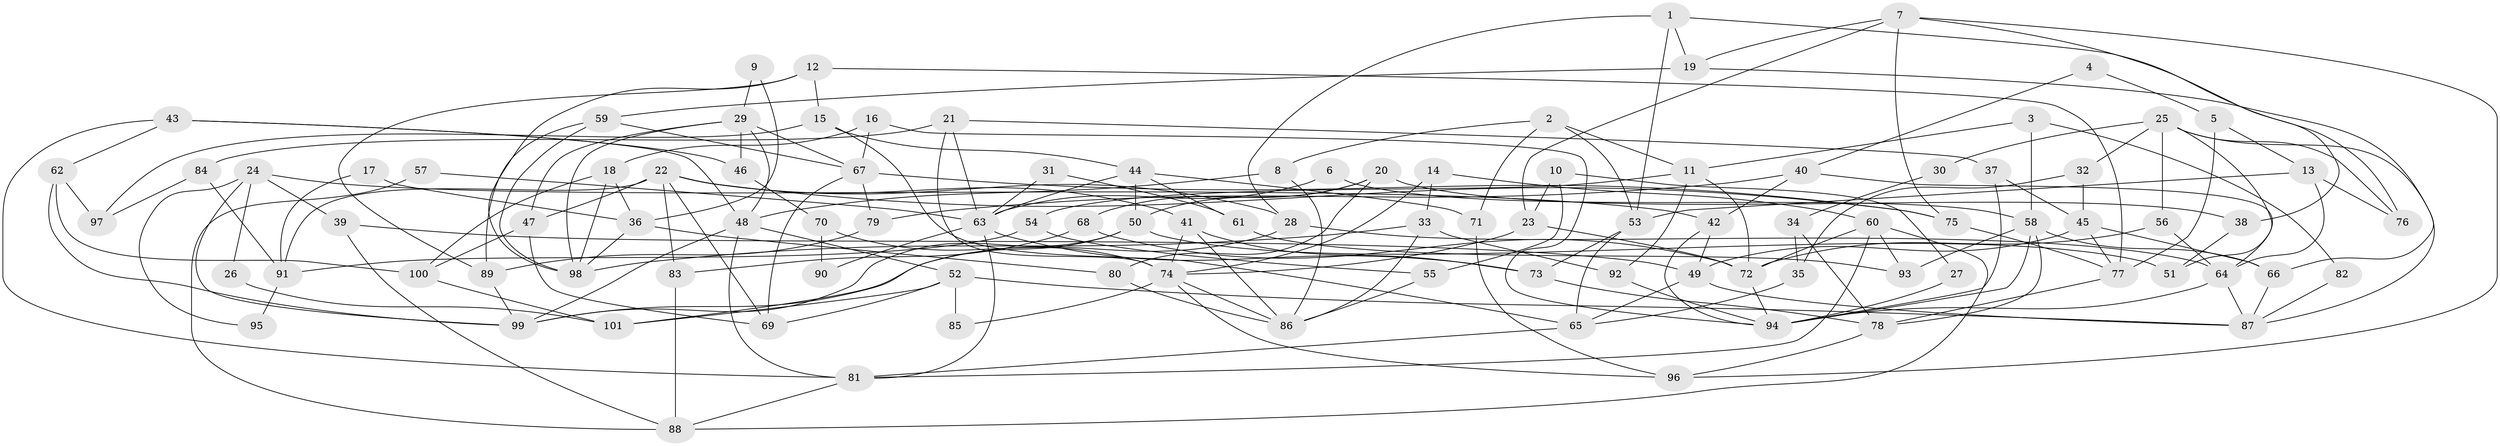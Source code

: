 // Generated by graph-tools (version 1.1) at 2025/26/03/09/25 03:26:20]
// undirected, 101 vertices, 202 edges
graph export_dot {
graph [start="1"]
  node [color=gray90,style=filled];
  1;
  2;
  3;
  4;
  5;
  6;
  7;
  8;
  9;
  10;
  11;
  12;
  13;
  14;
  15;
  16;
  17;
  18;
  19;
  20;
  21;
  22;
  23;
  24;
  25;
  26;
  27;
  28;
  29;
  30;
  31;
  32;
  33;
  34;
  35;
  36;
  37;
  38;
  39;
  40;
  41;
  42;
  43;
  44;
  45;
  46;
  47;
  48;
  49;
  50;
  51;
  52;
  53;
  54;
  55;
  56;
  57;
  58;
  59;
  60;
  61;
  62;
  63;
  64;
  65;
  66;
  67;
  68;
  69;
  70;
  71;
  72;
  73;
  74;
  75;
  76;
  77;
  78;
  79;
  80;
  81;
  82;
  83;
  84;
  85;
  86;
  87;
  88;
  89;
  90;
  91;
  92;
  93;
  94;
  95;
  96;
  97;
  98;
  99;
  100;
  101;
  1 -- 19;
  1 -- 76;
  1 -- 28;
  1 -- 53;
  2 -- 53;
  2 -- 11;
  2 -- 8;
  2 -- 71;
  3 -- 11;
  3 -- 58;
  3 -- 82;
  4 -- 40;
  4 -- 5;
  5 -- 13;
  5 -- 77;
  6 -- 63;
  6 -- 58;
  7 -- 23;
  7 -- 96;
  7 -- 19;
  7 -- 38;
  7 -- 75;
  8 -- 86;
  8 -- 48;
  9 -- 36;
  9 -- 29;
  10 -- 23;
  10 -- 55;
  10 -- 27;
  11 -- 72;
  11 -- 92;
  11 -- 54;
  12 -- 77;
  12 -- 98;
  12 -- 15;
  12 -- 89;
  13 -- 64;
  13 -- 53;
  13 -- 76;
  14 -- 33;
  14 -- 60;
  14 -- 74;
  15 -- 65;
  15 -- 44;
  15 -- 97;
  16 -- 94;
  16 -- 67;
  16 -- 18;
  17 -- 91;
  17 -- 36;
  18 -- 100;
  18 -- 36;
  18 -- 98;
  19 -- 59;
  19 -- 66;
  20 -- 80;
  20 -- 50;
  20 -- 38;
  20 -- 68;
  21 -- 37;
  21 -- 63;
  21 -- 74;
  21 -- 84;
  22 -- 28;
  22 -- 47;
  22 -- 41;
  22 -- 69;
  22 -- 75;
  22 -- 83;
  22 -- 91;
  23 -- 72;
  23 -- 74;
  24 -- 39;
  24 -- 42;
  24 -- 26;
  24 -- 95;
  24 -- 99;
  25 -- 87;
  25 -- 51;
  25 -- 30;
  25 -- 32;
  25 -- 56;
  25 -- 76;
  26 -- 101;
  27 -- 94;
  28 -- 99;
  28 -- 64;
  29 -- 67;
  29 -- 48;
  29 -- 46;
  29 -- 47;
  29 -- 98;
  30 -- 34;
  31 -- 61;
  31 -- 63;
  32 -- 45;
  32 -- 35;
  33 -- 86;
  33 -- 98;
  33 -- 92;
  34 -- 35;
  34 -- 78;
  35 -- 65;
  36 -- 98;
  36 -- 80;
  37 -- 94;
  37 -- 45;
  38 -- 51;
  39 -- 88;
  39 -- 49;
  40 -- 79;
  40 -- 64;
  40 -- 42;
  41 -- 74;
  41 -- 73;
  41 -- 86;
  42 -- 94;
  42 -- 49;
  43 -- 48;
  43 -- 81;
  43 -- 46;
  43 -- 62;
  44 -- 63;
  44 -- 50;
  44 -- 61;
  44 -- 71;
  45 -- 49;
  45 -- 66;
  45 -- 77;
  46 -- 70;
  47 -- 69;
  47 -- 100;
  48 -- 99;
  48 -- 52;
  48 -- 81;
  49 -- 87;
  49 -- 65;
  50 -- 99;
  50 -- 51;
  50 -- 101;
  52 -- 69;
  52 -- 85;
  52 -- 87;
  52 -- 101;
  53 -- 73;
  53 -- 65;
  54 -- 91;
  54 -- 55;
  55 -- 86;
  56 -- 64;
  56 -- 72;
  57 -- 63;
  57 -- 88;
  58 -- 78;
  58 -- 66;
  58 -- 93;
  58 -- 94;
  59 -- 89;
  59 -- 98;
  59 -- 67;
  60 -- 72;
  60 -- 81;
  60 -- 88;
  60 -- 93;
  61 -- 93;
  62 -- 100;
  62 -- 97;
  62 -- 99;
  63 -- 73;
  63 -- 81;
  63 -- 90;
  64 -- 94;
  64 -- 87;
  65 -- 81;
  66 -- 87;
  67 -- 75;
  67 -- 69;
  67 -- 79;
  68 -- 83;
  68 -- 72;
  70 -- 74;
  70 -- 90;
  71 -- 96;
  72 -- 94;
  73 -- 78;
  74 -- 85;
  74 -- 86;
  74 -- 96;
  75 -- 77;
  77 -- 78;
  78 -- 96;
  79 -- 89;
  80 -- 86;
  81 -- 88;
  82 -- 87;
  83 -- 88;
  84 -- 97;
  84 -- 91;
  89 -- 99;
  91 -- 95;
  92 -- 94;
  100 -- 101;
}
